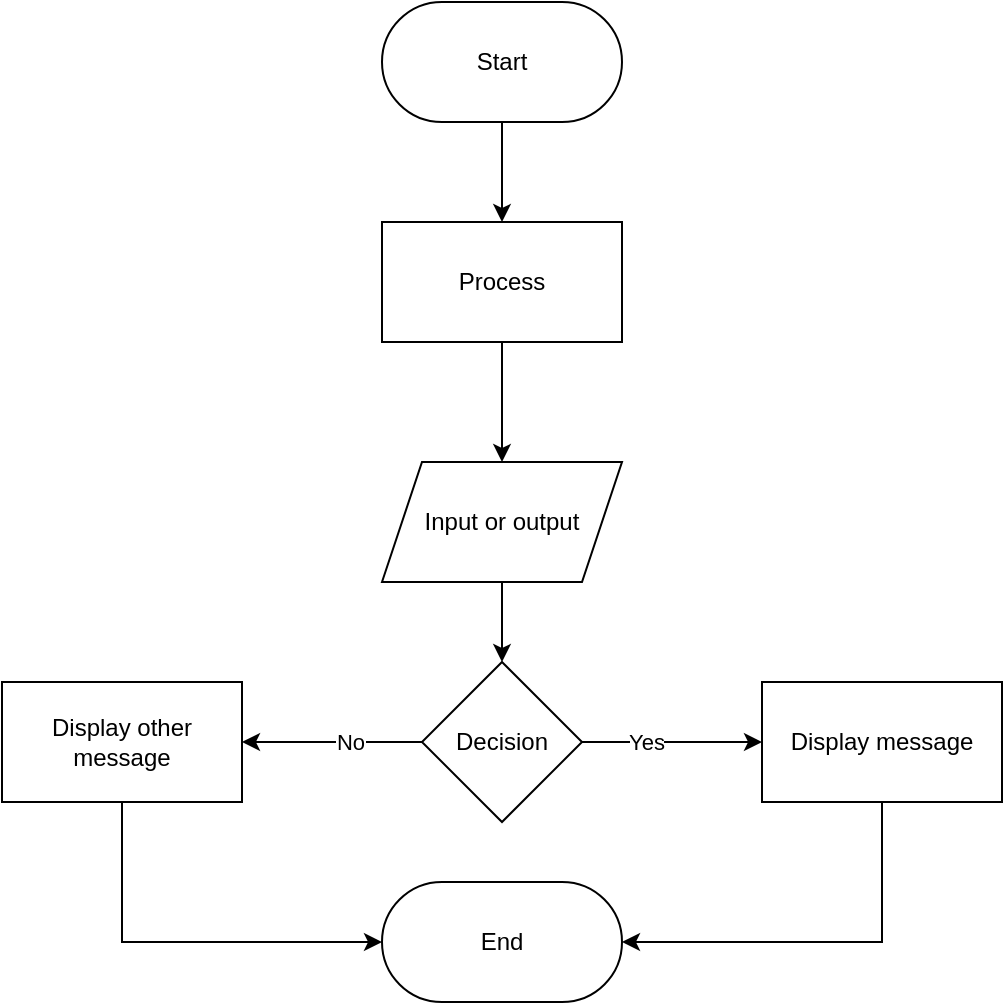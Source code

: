 <mxfile version="20.8.24" type="device"><diagram name="Page-1" id="5vTAskRdga4MJRLnFidi"><mxGraphModel dx="823" dy="506" grid="1" gridSize="10" guides="1" tooltips="1" connect="1" arrows="1" fold="1" page="1" pageScale="1" pageWidth="827" pageHeight="1169" math="0" shadow="0"><root><mxCell id="0"/><mxCell id="1" parent="0"/><mxCell id="qfrs_xVjJ576idWKpU6u-5" style="edgeStyle=orthogonalEdgeStyle;rounded=0;orthogonalLoop=1;jettySize=auto;html=1;entryX=0.5;entryY=0;entryDx=0;entryDy=0;" edge="1" parent="1" source="qfrs_xVjJ576idWKpU6u-1" target="qfrs_xVjJ576idWKpU6u-3"><mxGeometry relative="1" as="geometry"/></mxCell><mxCell id="qfrs_xVjJ576idWKpU6u-1" value="Start" style="rounded=1;whiteSpace=wrap;html=1;arcSize=50;" vertex="1" parent="1"><mxGeometry x="320" y="20" width="120" height="60" as="geometry"/></mxCell><mxCell id="qfrs_xVjJ576idWKpU6u-2" value="End" style="rounded=1;whiteSpace=wrap;html=1;arcSize=50;" vertex="1" parent="1"><mxGeometry x="320" y="460" width="120" height="60" as="geometry"/></mxCell><mxCell id="qfrs_xVjJ576idWKpU6u-7" style="edgeStyle=orthogonalEdgeStyle;rounded=0;orthogonalLoop=1;jettySize=auto;html=1;entryX=0.5;entryY=0;entryDx=0;entryDy=0;" edge="1" parent="1" source="qfrs_xVjJ576idWKpU6u-3" target="qfrs_xVjJ576idWKpU6u-6"><mxGeometry relative="1" as="geometry"/></mxCell><mxCell id="qfrs_xVjJ576idWKpU6u-3" value="Process" style="rounded=0;whiteSpace=wrap;html=1;" vertex="1" parent="1"><mxGeometry x="320" y="130" width="120" height="60" as="geometry"/></mxCell><mxCell id="qfrs_xVjJ576idWKpU6u-9" style="edgeStyle=orthogonalEdgeStyle;rounded=0;orthogonalLoop=1;jettySize=auto;html=1;entryX=0.5;entryY=0;entryDx=0;entryDy=0;" edge="1" parent="1" source="qfrs_xVjJ576idWKpU6u-6" target="qfrs_xVjJ576idWKpU6u-8"><mxGeometry relative="1" as="geometry"/></mxCell><mxCell id="qfrs_xVjJ576idWKpU6u-6" value="Input or output" style="shape=parallelogram;perimeter=parallelogramPerimeter;whiteSpace=wrap;html=1;fixedSize=1;" vertex="1" parent="1"><mxGeometry x="320" y="250" width="120" height="60" as="geometry"/></mxCell><mxCell id="qfrs_xVjJ576idWKpU6u-12" style="edgeStyle=orthogonalEdgeStyle;rounded=0;orthogonalLoop=1;jettySize=auto;html=1;entryX=0;entryY=0.5;entryDx=0;entryDy=0;" edge="1" parent="1" source="qfrs_xVjJ576idWKpU6u-8" target="qfrs_xVjJ576idWKpU6u-11"><mxGeometry relative="1" as="geometry"/></mxCell><mxCell id="qfrs_xVjJ576idWKpU6u-13" value="Yes" style="edgeLabel;html=1;align=center;verticalAlign=middle;resizable=0;points=[];" vertex="1" connectable="0" parent="qfrs_xVjJ576idWKpU6u-12"><mxGeometry x="-0.3" relative="1" as="geometry"><mxPoint as="offset"/></mxGeometry></mxCell><mxCell id="qfrs_xVjJ576idWKpU6u-14" style="edgeStyle=orthogonalEdgeStyle;rounded=0;orthogonalLoop=1;jettySize=auto;html=1;entryX=1;entryY=0.5;entryDx=0;entryDy=0;" edge="1" parent="1" source="qfrs_xVjJ576idWKpU6u-8" target="qfrs_xVjJ576idWKpU6u-10"><mxGeometry relative="1" as="geometry"/></mxCell><mxCell id="qfrs_xVjJ576idWKpU6u-15" value="No" style="edgeLabel;html=1;align=center;verticalAlign=middle;resizable=0;points=[];" vertex="1" connectable="0" parent="qfrs_xVjJ576idWKpU6u-14"><mxGeometry x="-0.205" relative="1" as="geometry"><mxPoint as="offset"/></mxGeometry></mxCell><mxCell id="qfrs_xVjJ576idWKpU6u-8" value="Decision" style="rhombus;whiteSpace=wrap;html=1;" vertex="1" parent="1"><mxGeometry x="340" y="350" width="80" height="80" as="geometry"/></mxCell><mxCell id="qfrs_xVjJ576idWKpU6u-17" style="edgeStyle=orthogonalEdgeStyle;rounded=0;orthogonalLoop=1;jettySize=auto;html=1;entryX=0;entryY=0.5;entryDx=0;entryDy=0;" edge="1" parent="1" source="qfrs_xVjJ576idWKpU6u-10" target="qfrs_xVjJ576idWKpU6u-2"><mxGeometry relative="1" as="geometry"><Array as="points"><mxPoint x="190" y="490"/></Array></mxGeometry></mxCell><mxCell id="qfrs_xVjJ576idWKpU6u-10" value="Display other message" style="rounded=0;whiteSpace=wrap;html=1;" vertex="1" parent="1"><mxGeometry x="130" y="360" width="120" height="60" as="geometry"/></mxCell><mxCell id="qfrs_xVjJ576idWKpU6u-16" style="edgeStyle=orthogonalEdgeStyle;rounded=0;orthogonalLoop=1;jettySize=auto;html=1;entryX=1;entryY=0.5;entryDx=0;entryDy=0;" edge="1" parent="1" source="qfrs_xVjJ576idWKpU6u-11" target="qfrs_xVjJ576idWKpU6u-2"><mxGeometry relative="1" as="geometry"><Array as="points"><mxPoint x="570" y="490"/></Array></mxGeometry></mxCell><mxCell id="qfrs_xVjJ576idWKpU6u-11" value="Display message" style="rounded=0;whiteSpace=wrap;html=1;" vertex="1" parent="1"><mxGeometry x="510" y="360" width="120" height="60" as="geometry"/></mxCell></root></mxGraphModel></diagram></mxfile>